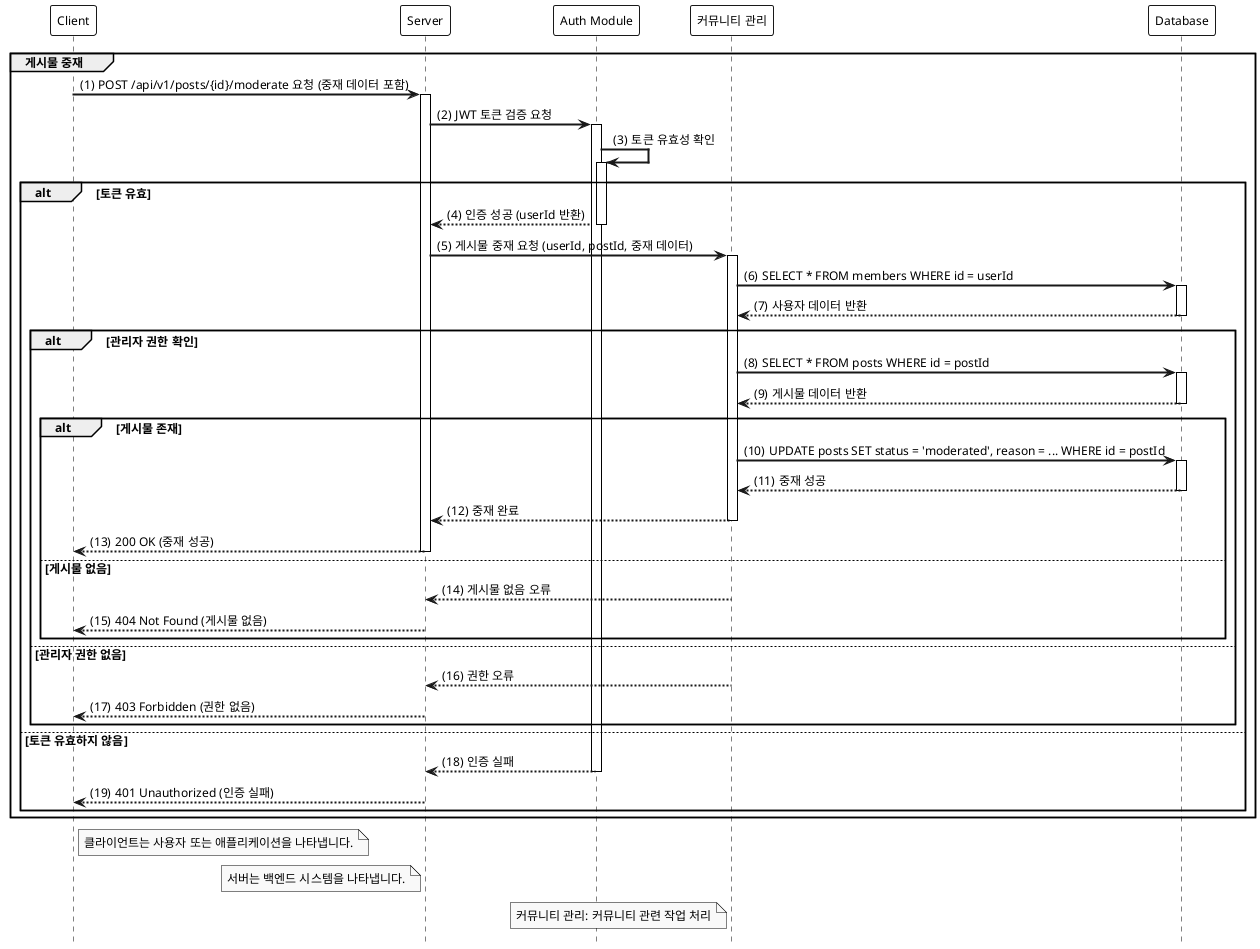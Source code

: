 @startuml

hide footbox
autoactivate on

' 스타일 설정
skinparam monochrome true
skinparam shadowing false
skinparam defaultFontSize 12
skinparam defaultFontName Arial
skinparam activityBackgroundColor #EFEFEF
skinparam activityBorderColor #CCCCCC
skinparam sequenceArrowThickness 2
skinparam sequenceParticipantBorderThickness 1
skinparam sequenceParticipantBackgroundColor #FFFFFF
skinparam sequenceLifeLineBorderColor #000000
skinparam sequenceLifeLineBackgroundColor #FFFFFF
skinparam noteBackgroundColor #FFFFCC
skinparam noteBorderColor #000000

participant "Client" as C
participant "Server" as S
participant "Auth Module" as AM
participant "커뮤니티 관리" as CM
participant "Database" as DB

group 게시물 중재
    autonumber 1 "(0)"
    C -> S: POST /api/v1/posts/{id}/moderate 요청 (중재 데이터 포함)
    S -> AM: JWT 토큰 검증 요청
    AM -> AM: 토큰 유효성 확인
    alt 토큰 유효
        AM --> S: 인증 성공 (userId 반환)
        S -> CM: 게시물 중재 요청 (userId, postId, 중재 데이터)
        CM -> DB: SELECT * FROM members WHERE id = userId
        DB --> CM: 사용자 데이터 반환
        alt 관리자 권한 확인
            CM -> DB: SELECT * FROM posts WHERE id = postId
            DB --> CM: 게시물 데이터 반환
            alt 게시물 존재
                CM -> DB: UPDATE posts SET status = 'moderated', reason = ... WHERE id = postId
                DB --> CM: 중재 성공
                CM --> S: 중재 완료
                S --> C: 200 OK (중재 성공)
            else 게시물 없음
                CM --> S: 게시물 없음 오류
                S --> C: 404 Not Found (게시물 없음)
            end
        else 관리자 권한 없음
            CM --> S: 권한 오류
            S --> C: 403 Forbidden (권한 없음)
        end
    else 토큰 유효하지 않음
        AM --> S: 인증 실패
        S --> C: 401 Unauthorized (인증 실패)
    end
end

note right of C: 클라이언트는 사용자 또는 애플리케이션을 나타냅니다.
note left of S: 서버는 백엔드 시스템을 나타냅니다.
note left of CM: 커뮤니티 관리: 커뮤니티 관련 작업 처리

@enduml